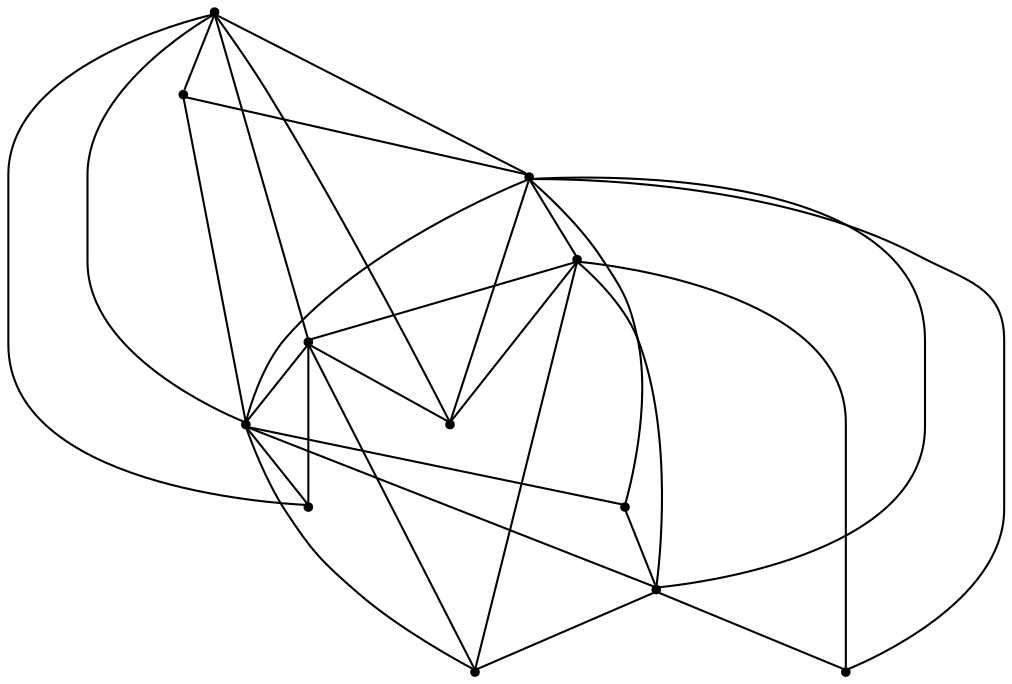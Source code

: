 graph {
  node [shape=point,comment="{\"directed\":false,\"doi\":\"10.1007/978-3-540-70904-6_41\",\"figure\":\"1 (2)\"}"]

  v0 [pos="1370.0600563226744,421.02989620632593"]
  v1 [pos="1241.6757449127908,472.3735597398545"]
  v2 [pos="1447.0910565043607,652.0798789130317"]
  v3 [pos="1215.9980559593023,318.340343899197"]
  v4 [pos="1138.9670557776162,549.390263027615"]
  v5 [pos="1010.5827761627907,266.99648963080506"]
  v6 [pos="1447.0910565043605,266.99648963080506"]
  v7 [pos="1010.5827761627907,652.0798789130317"]
  v8 [pos="1370.0600563226744,318.340343899197"]
  v9 [pos="1344.3834166061047,549.390263027615"]
  v10 [pos="1241.6757449127908,575.0633027818467"]
  v11 [pos="1087.6137763444767,421.02989620632593"]

  v0 -- v3 [id="-1",pos="1370.0600563226744,421.02989620632593 1374.830777616279,394.0600501166449 1380.7068859011629,367.12676154242615 1383.0113917151164,339.76419236924914 1384.1200218023255,332.83085293240015 1380.3776162790698,311.9642045762804 1372.23019622093,309.1268327501085 1364.6788699127908,305.2142249213324 1352.8724745639536,305.0517188178168 1344.495875726744,305.3602006700304 1328.4012172965115,305.8601803249783 1312.160683139535,307.7685462103949 1296.1369912790697,309.2974768744574 1269.3861555232559,312.0809343126085 1242.626925872093,315.185080634223 1215.9980559593023,318.340343899197"]
  v5 -- v3 [id="-2",pos="1010.5827761627907,266.99648963080506 1215.9980559593023,318.340343899197 1215.9980559593023,318.340343899197 1215.9980559593023,318.340343899197"]
  v5 -- v7 [id="-3",pos="1010.5827761627907,266.99648963080506 1010.5827761627907,652.0798789130317 1010.5827761627907,652.0798789130317 1010.5827761627907,652.0798789130317"]
  v5 -- v11 [id="-5",pos="1010.5827761627907,266.99648963080506 1087.6137763444767,421.02989620632593 1087.6137763444767,421.02989620632593 1087.6137763444767,421.02989620632593"]
  v4 -- v11 [id="-7",pos="1138.9670557776162,549.390263027615 1087.6137763444767,421.02989620632593 1087.6137763444767,421.02989620632593 1087.6137763444767,421.02989620632593"]
  v4 -- v7 [id="-8",pos="1138.9670557776162,549.390263027615 1010.5827761627907,652.0798789130317 1010.5827761627907,652.0798789130317 1010.5827761627907,652.0798789130317"]
  v4 -- v1 [id="-10",pos="1138.9670557776162,549.390263027615 1241.6757449127908,472.3735597398545 1241.6757449127908,472.3735597398545 1241.6757449127908,472.3735597398545"]
  v3 -- v1 [id="-12",pos="1215.9980559593023,318.340343899197 1241.6757449127908,472.3735597398545 1241.6757449127908,472.3735597398545 1241.6757449127908,472.3735597398545"]
  v3 -- v6 [id="-13",pos="1215.9980559593023,318.340343899197 1447.0910565043605,266.99648963080506 1447.0910565043605,266.99648963080506 1447.0910565043605,266.99648963080506"]
  v11 -- v1 [id="-14",pos="1087.6137763444767,421.02989620632593 1241.6757449127908,472.3735597398545 1241.6757449127908,472.3735597398545 1241.6757449127908,472.3735597398545"]
  v1 -- v2 [id="-15",pos="1241.6757449127908,472.3735597398545 1303.750890261628,540.1934729682075 1372.788644622093,600.5142635769314 1447.0910565043607,652.0798789130317"]
  v1 -- v10 [id="-20",pos="1241.6757449127908,472.3735597398545 1241.6757449127908,575.0633027818467 1241.6757449127908,575.0633027818467 1241.6757449127908,575.0633027818467"]
  v9 -- v1 [id="-21",pos="1344.3834166061047,549.390263027615 1241.6757449127908,472.3735597398545 1241.6757449127908,472.3735597398545 1241.6757449127908,472.3735597398545"]
  v9 -- v2 [id="-22",pos="1344.3834166061047,549.390263027615 1447.0910565043607,652.0798789130317 1447.0910565043607,652.0798789130317 1447.0910565043607,652.0798789130317"]
  v10 -- v4 [id="-23",pos="1241.6757449127908,575.0633027818467 1138.9670557776162,549.390263027615 1138.9670557776162,549.390263027615 1138.9670557776162,549.390263027615"]
  v1 -- v0 [id="-24",pos="1241.6757449127908,472.3735597398545 1370.0600563226744,421.02989620632593 1370.0600563226744,421.02989620632593 1370.0600563226744,421.02989620632593"]
  v10 -- v2 [id="-25",pos="1241.6757449127908,575.0633027818467 1447.0910565043607,652.0798789130317 1447.0910565043607,652.0798789130317 1447.0910565043607,652.0798789130317"]
  v0 -- v8 [id="-29",pos="1370.0600563226744,421.02989620632593 1370.0600563226744,318.340343899197 1370.0600563226744,318.340343899197 1370.0600563226744,318.340343899197"]
  v8 -- v3 [id="-31",pos="1370.0600563226744,318.340343899197 1215.9980559593023,318.340343899197 1215.9980559593023,318.340343899197 1215.9980559593023,318.340343899197"]
  v0 -- v6 [id="-32",pos="1370.0600563226744,421.02989620632593 1447.0910565043605,266.99648963080506 1447.0910565043605,266.99648963080506 1447.0910565043605,266.99648963080506"]
  v0 -- v9 [id="-33",pos="1370.0600563226744,421.02989620632593 1344.3834166061047,549.390263027615 1344.3834166061047,549.390263027615 1344.3834166061047,549.390263027615"]
  v0 -- v2 [id="-34",pos="1370.0600563226744,421.02989620632593 1447.0910565043607,652.0798789130317 1447.0910565043607,652.0798789130317 1447.0910565043607,652.0798789130317"]
  v1 -- v8 [id="-36",pos="1241.6757449127908,472.3735597398545 1370.0600563226744,318.340343899197 1370.0600563226744,318.340343899197 1370.0600563226744,318.340343899197"]
  v11 -- v3 [id="-37",pos="1087.6137763444767,421.02989620632593 1215.9980559593023,318.340343899197 1215.9980559593023,318.340343899197 1215.9980559593023,318.340343899197"]
  v4 -- v2 [id="-38",pos="1138.9670557776162,549.390263027615 1234.80050872093,601.0391659206814 1338.8615370639534,635.7518937852648 1447.0910565043607,652.0798789130317"]
  v2 -- v5 [id="-40",pos="1447.0910565043607,652.0798789130317 1311.5064680232558,669.2268795437283 1173.9225109011627,677.8809017605251 1036.2010719476743,677.8809017605251 1028.553851744186,677.8809017605251 1020.9024345930233,677.8559790717231 1013.2550872093024,677.8018103705513 1009.4544331395349,677.935070461697 1008.3834484011628,678.0100928412544 1007.3165334302325,678.0100928412544 994.7850835755813,678.0100928412544 984.6165152616279,667.8434160020616 984.6165152616279,655.3184933132595 984.6165152616279,654.2475806342231 984.6915515988372,653.1809912787544 984.8456940406977,652.1184709337023 984.7122819767442,642.5433264838325 984.633175872093,631.2808142768013 984.633175872093,620.018556382921 984.633175872093,501.71004401312933 993.3139898255814,383.5642920600043 1010.5827761627907,266.99648963080506"]
  v2 -- v7 [id="-44",pos="1447.0910565043607,652.0798789130317 1010.5827761627907,652.0798789130317 1010.5827761627907,652.0798789130317 1010.5827761627907,652.0798789130317"]
  v6 -- v5 [id="-45",pos="1447.0910565043605,266.99648963080506 1010.5827761627907,266.99648963080506 1010.5827761627907,266.99648963080506 1010.5827761627907,266.99648963080506"]
  v6 -- v2 [id="-49",pos="1447.0910565043605,266.99648963080506 1447.0910565043607,652.0798789130317 1447.0910565043607,652.0798789130317 1447.0910565043607,652.0798789130317"]
  v5 -- v4 [id="-50",pos="1010.5827761627907,266.99648963080506 1012.7758720930233,374.4517432318793 1059.101144622093,476.5599992540147 1138.9670557776162,549.390263027615"]
}